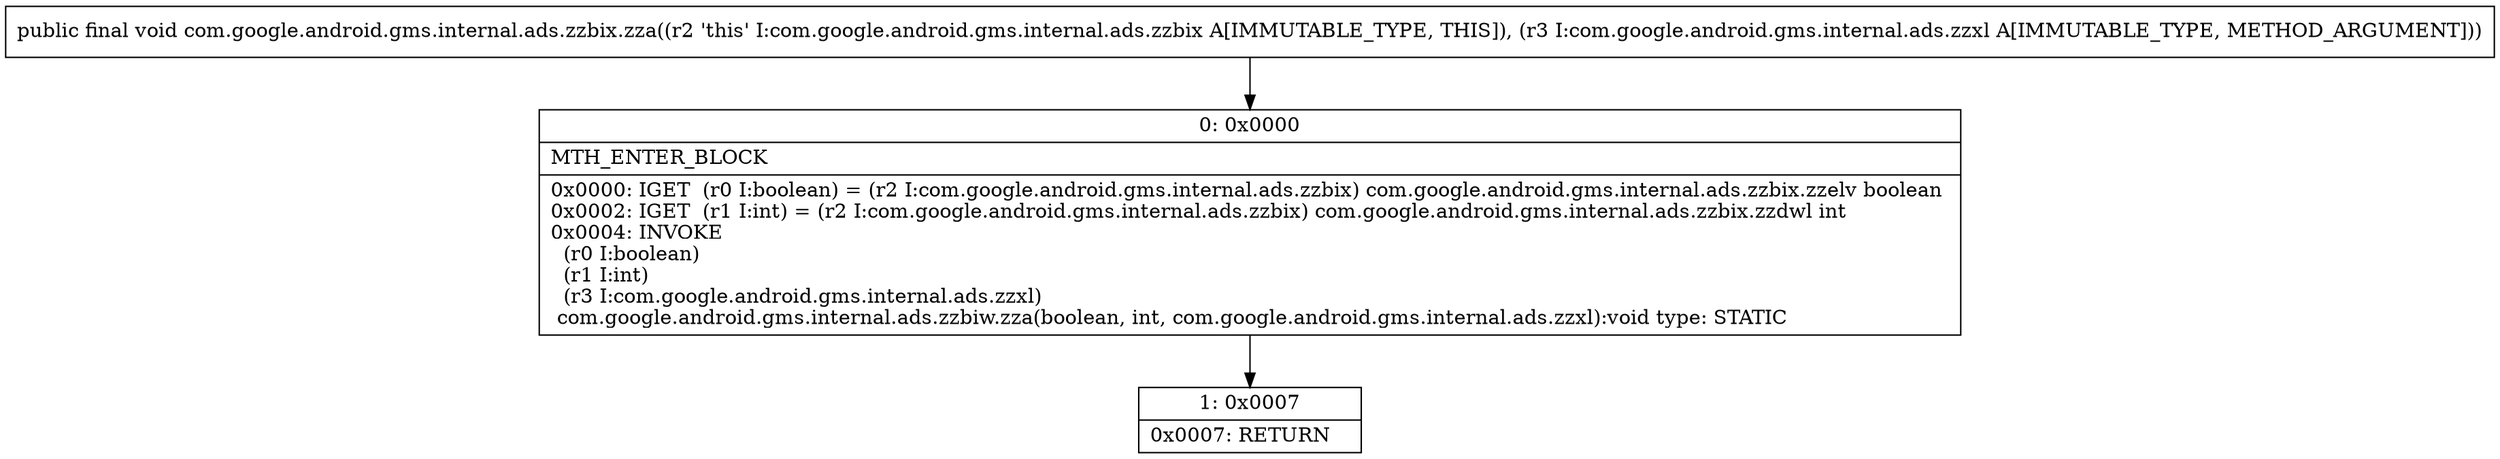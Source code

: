 digraph "CFG forcom.google.android.gms.internal.ads.zzbix.zza(Lcom\/google\/android\/gms\/internal\/ads\/zzxl;)V" {
Node_0 [shape=record,label="{0\:\ 0x0000|MTH_ENTER_BLOCK\l|0x0000: IGET  (r0 I:boolean) = (r2 I:com.google.android.gms.internal.ads.zzbix) com.google.android.gms.internal.ads.zzbix.zzelv boolean \l0x0002: IGET  (r1 I:int) = (r2 I:com.google.android.gms.internal.ads.zzbix) com.google.android.gms.internal.ads.zzbix.zzdwl int \l0x0004: INVOKE  \l  (r0 I:boolean)\l  (r1 I:int)\l  (r3 I:com.google.android.gms.internal.ads.zzxl)\l com.google.android.gms.internal.ads.zzbiw.zza(boolean, int, com.google.android.gms.internal.ads.zzxl):void type: STATIC \l}"];
Node_1 [shape=record,label="{1\:\ 0x0007|0x0007: RETURN   \l}"];
MethodNode[shape=record,label="{public final void com.google.android.gms.internal.ads.zzbix.zza((r2 'this' I:com.google.android.gms.internal.ads.zzbix A[IMMUTABLE_TYPE, THIS]), (r3 I:com.google.android.gms.internal.ads.zzxl A[IMMUTABLE_TYPE, METHOD_ARGUMENT])) }"];
MethodNode -> Node_0;
Node_0 -> Node_1;
}

